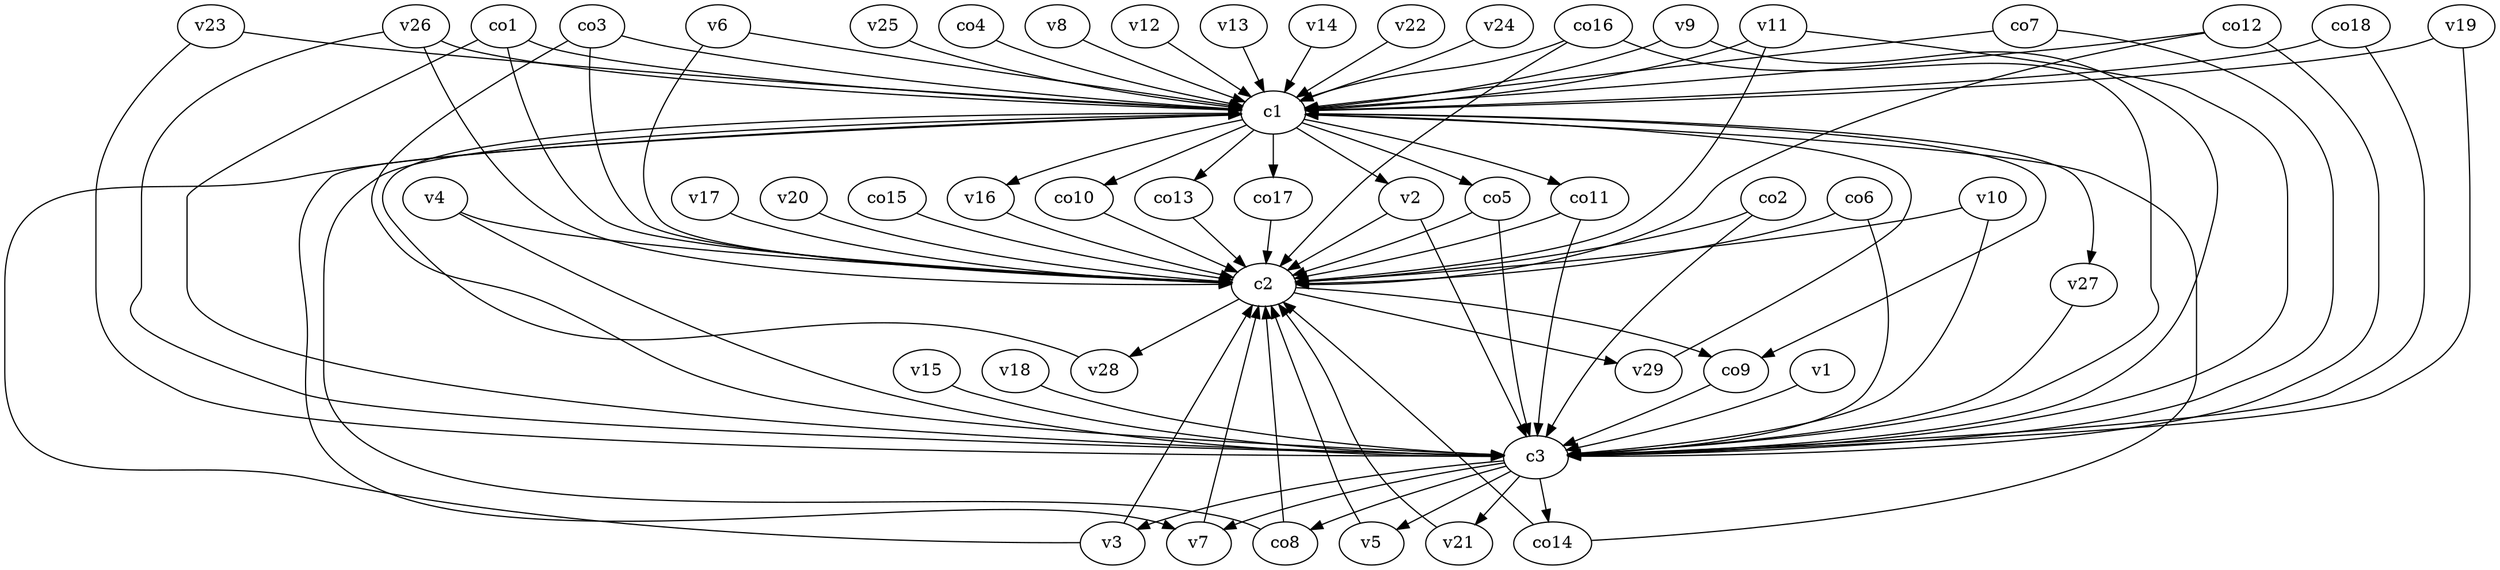 strict digraph  {
c1;
c2;
c3;
v1;
v2;
v3;
v4;
v5;
v6;
v7;
v8;
v9;
v10;
v11;
v12;
v13;
v14;
v15;
v16;
v17;
v18;
v19;
v20;
v21;
v22;
v23;
v24;
v25;
v26;
v27;
v28;
v29;
co1;
co2;
co3;
co4;
co5;
co6;
co7;
co8;
co9;
co10;
co11;
co12;
co13;
co14;
co15;
co16;
co17;
co18;
c1 -> v27  [weight=1];
c1 -> v7  [weight=1];
c1 -> co11  [weight=1];
c1 -> co17  [weight=1];
c1 -> co13  [weight=1];
c1 -> co10  [weight=1];
c1 -> co5  [weight=1];
c1 -> v2  [weight=1];
c1 -> v16  [weight=1];
c1 -> co9  [weight=1];
c2 -> co9  [weight=1];
c2 -> v28  [weight=1];
c2 -> v29  [weight=1];
c3 -> v21  [weight=1];
c3 -> co8  [weight=1];
c3 -> co14  [weight=1];
c3 -> v5  [weight=1];
c3 -> v3  [weight=1];
c3 -> v7  [weight=1];
v1 -> c3  [weight=1];
v2 -> c3  [weight=1];
v2 -> c2  [weight=1];
v3 -> c2  [weight=1];
v3 -> c1  [weight=1];
v4 -> c2  [weight=1];
v4 -> c3  [weight=1];
v5 -> c2  [weight=1];
v6 -> c1  [weight=1];
v6 -> c2  [weight=1];
v7 -> c2  [weight=1];
v8 -> c1  [weight=1];
v9 -> c3  [weight=1];
v9 -> c1  [weight=1];
v10 -> c2  [weight=1];
v10 -> c3  [weight=1];
v11 -> c3  [weight=1];
v11 -> c1  [weight=1];
v11 -> c2  [weight=1];
v12 -> c1  [weight=1];
v13 -> c1  [weight=1];
v14 -> c1  [weight=1];
v15 -> c3  [weight=1];
v16 -> c2  [weight=1];
v17 -> c2  [weight=1];
v18 -> c3  [weight=1];
v19 -> c3  [weight=1];
v19 -> c1  [weight=1];
v20 -> c2  [weight=1];
v21 -> c2  [weight=1];
v22 -> c1  [weight=1];
v23 -> c3  [weight=1];
v23 -> c1  [weight=1];
v24 -> c1  [weight=1];
v25 -> c1  [weight=1];
v26 -> c1  [weight=1];
v26 -> c3  [weight=1];
v26 -> c2  [weight=1];
v27 -> c3  [weight=1];
v28 -> c1  [weight=1];
v29 -> c1  [weight=1];
co1 -> c3  [weight=1];
co1 -> c2  [weight=1];
co1 -> c1  [weight=1];
co2 -> c2  [weight=1];
co2 -> c3  [weight=1];
co3 -> c1  [weight=1];
co3 -> c2  [weight=1];
co3 -> c3  [weight=1];
co4 -> c1  [weight=1];
co5 -> c3  [weight=1];
co5 -> c2  [weight=1];
co6 -> c2  [weight=1];
co6 -> c3  [weight=1];
co7 -> c1  [weight=1];
co7 -> c3  [weight=1];
co8 -> c2  [weight=1];
co8 -> c1  [weight=1];
co9 -> c3  [weight=1];
co10 -> c2  [weight=1];
co11 -> c2  [weight=1];
co11 -> c3  [weight=1];
co12 -> c1  [weight=1];
co12 -> c3  [weight=1];
co12 -> c2  [weight=1];
co13 -> c2  [weight=1];
co14 -> c2  [weight=1];
co14 -> c1  [weight=1];
co15 -> c2  [weight=1];
co16 -> c1  [weight=1];
co16 -> c2  [weight=1];
co16 -> c3  [weight=1];
co17 -> c2  [weight=1];
co18 -> c1  [weight=1];
co18 -> c3  [weight=1];
}
